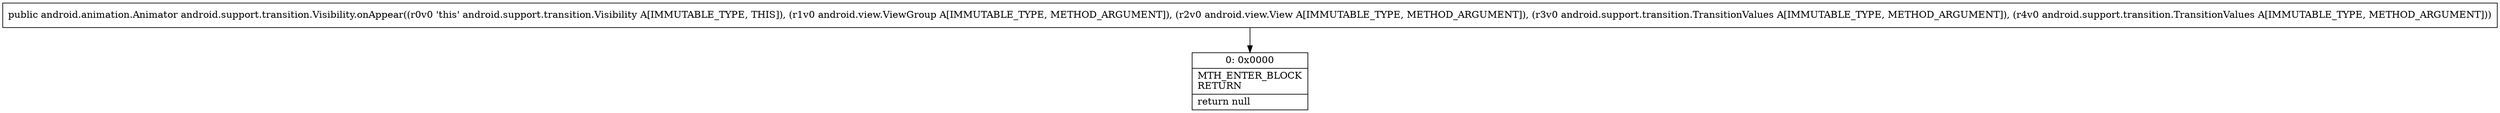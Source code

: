 digraph "CFG forandroid.support.transition.Visibility.onAppear(Landroid\/view\/ViewGroup;Landroid\/view\/View;Landroid\/support\/transition\/TransitionValues;Landroid\/support\/transition\/TransitionValues;)Landroid\/animation\/Animator;" {
Node_0 [shape=record,label="{0\:\ 0x0000|MTH_ENTER_BLOCK\lRETURN\l|return null\l}"];
MethodNode[shape=record,label="{public android.animation.Animator android.support.transition.Visibility.onAppear((r0v0 'this' android.support.transition.Visibility A[IMMUTABLE_TYPE, THIS]), (r1v0 android.view.ViewGroup A[IMMUTABLE_TYPE, METHOD_ARGUMENT]), (r2v0 android.view.View A[IMMUTABLE_TYPE, METHOD_ARGUMENT]), (r3v0 android.support.transition.TransitionValues A[IMMUTABLE_TYPE, METHOD_ARGUMENT]), (r4v0 android.support.transition.TransitionValues A[IMMUTABLE_TYPE, METHOD_ARGUMENT])) }"];
MethodNode -> Node_0;
}

